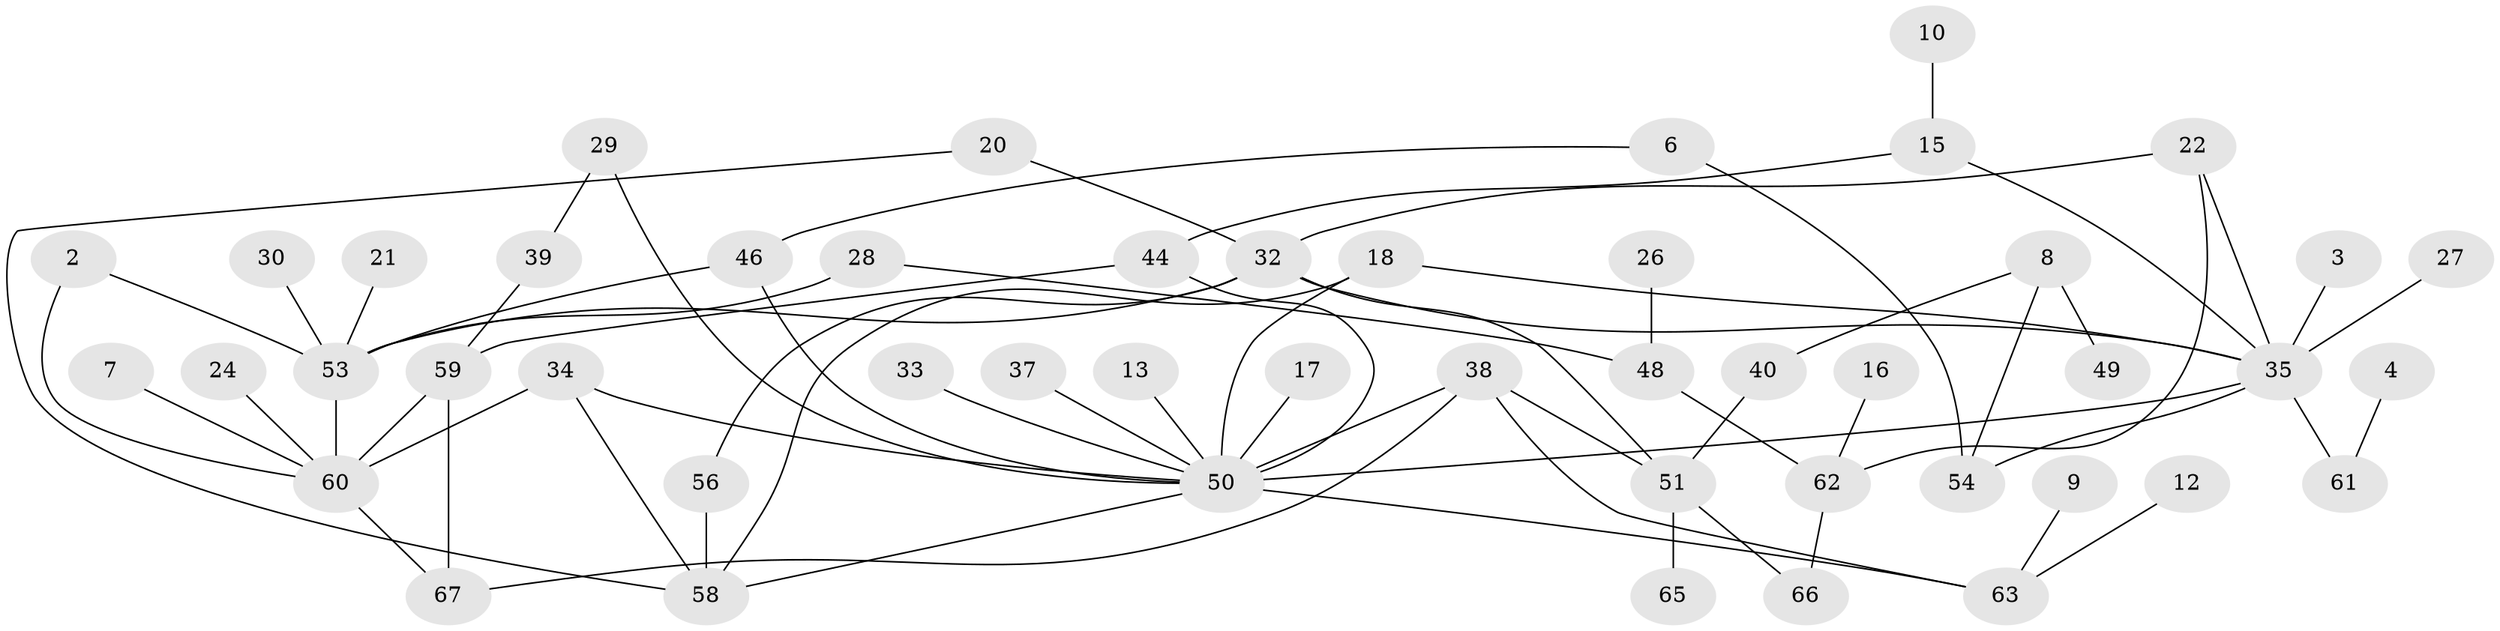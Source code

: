 // original degree distribution, {0: 0.11278195488721804, 2: 0.3157894736842105, 3: 0.18796992481203006, 1: 0.2556390977443609, 6: 0.015037593984962405, 4: 0.06015037593984962, 5: 0.03759398496240601, 9: 0.007518796992481203, 7: 0.007518796992481203}
// Generated by graph-tools (version 1.1) at 2025/25/03/09/25 03:25:22]
// undirected, 49 vertices, 68 edges
graph export_dot {
graph [start="1"]
  node [color=gray90,style=filled];
  2;
  3;
  4;
  6;
  7;
  8;
  9;
  10;
  12;
  13;
  15;
  16;
  17;
  18;
  20;
  21;
  22;
  24;
  26;
  27;
  28;
  29;
  30;
  32;
  33;
  34;
  35;
  37;
  38;
  39;
  40;
  44;
  46;
  48;
  49;
  50;
  51;
  53;
  54;
  56;
  58;
  59;
  60;
  61;
  62;
  63;
  65;
  66;
  67;
  2 -- 53 [weight=1.0];
  2 -- 60 [weight=1.0];
  3 -- 35 [weight=1.0];
  4 -- 61 [weight=1.0];
  6 -- 46 [weight=1.0];
  6 -- 54 [weight=1.0];
  7 -- 60 [weight=1.0];
  8 -- 40 [weight=1.0];
  8 -- 49 [weight=1.0];
  8 -- 54 [weight=1.0];
  9 -- 63 [weight=1.0];
  10 -- 15 [weight=1.0];
  12 -- 63 [weight=1.0];
  13 -- 50 [weight=1.0];
  15 -- 35 [weight=1.0];
  15 -- 44 [weight=1.0];
  16 -- 62 [weight=1.0];
  17 -- 50 [weight=1.0];
  18 -- 35 [weight=1.0];
  18 -- 50 [weight=1.0];
  18 -- 58 [weight=1.0];
  20 -- 32 [weight=1.0];
  20 -- 58 [weight=1.0];
  21 -- 53 [weight=1.0];
  22 -- 32 [weight=1.0];
  22 -- 35 [weight=1.0];
  22 -- 62 [weight=1.0];
  24 -- 60 [weight=1.0];
  26 -- 48 [weight=1.0];
  27 -- 35 [weight=1.0];
  28 -- 48 [weight=1.0];
  28 -- 53 [weight=2.0];
  29 -- 39 [weight=1.0];
  29 -- 50 [weight=1.0];
  30 -- 53 [weight=1.0];
  32 -- 35 [weight=1.0];
  32 -- 51 [weight=1.0];
  32 -- 53 [weight=1.0];
  32 -- 56 [weight=1.0];
  33 -- 50 [weight=1.0];
  34 -- 50 [weight=1.0];
  34 -- 58 [weight=1.0];
  34 -- 60 [weight=1.0];
  35 -- 50 [weight=3.0];
  35 -- 54 [weight=1.0];
  35 -- 61 [weight=1.0];
  37 -- 50 [weight=1.0];
  38 -- 50 [weight=1.0];
  38 -- 51 [weight=1.0];
  38 -- 63 [weight=1.0];
  38 -- 67 [weight=1.0];
  39 -- 59 [weight=1.0];
  40 -- 51 [weight=1.0];
  44 -- 50 [weight=1.0];
  44 -- 59 [weight=1.0];
  46 -- 50 [weight=1.0];
  46 -- 53 [weight=1.0];
  48 -- 62 [weight=1.0];
  50 -- 58 [weight=1.0];
  50 -- 63 [weight=1.0];
  51 -- 65 [weight=1.0];
  51 -- 66 [weight=1.0];
  53 -- 60 [weight=2.0];
  56 -- 58 [weight=1.0];
  59 -- 60 [weight=1.0];
  59 -- 67 [weight=1.0];
  60 -- 67 [weight=1.0];
  62 -- 66 [weight=1.0];
}

